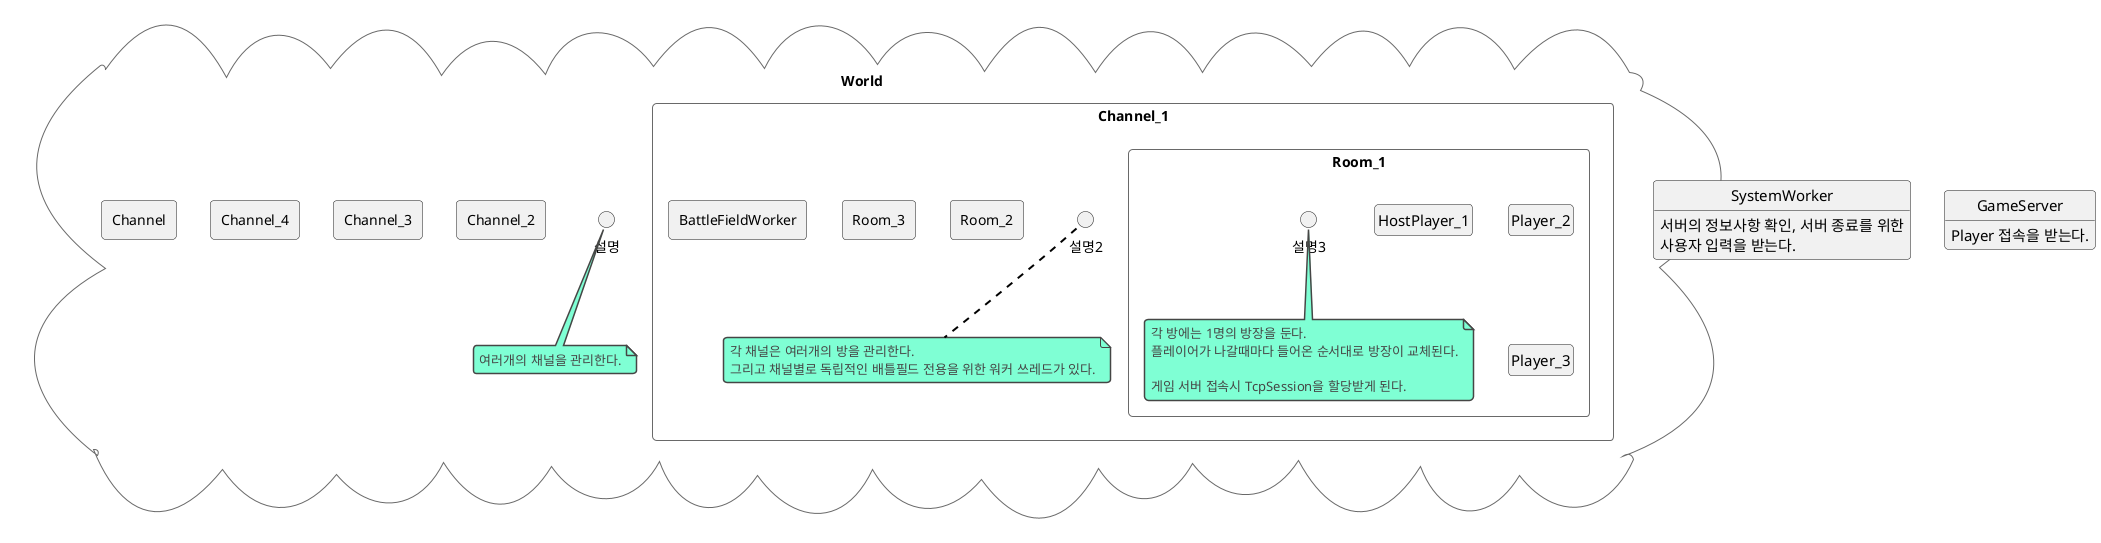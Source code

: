 @startuml

'theme 목록 : https://plantuml.com/ko/theme'
!theme vibrant

'skinparam 목록 : https://plantuml.com/ko/skinparam'
skinparam ClassFontSize 16
skinparam ClassFontColor Black
skinparam ClassAttributeFontSize 15
skinparam ArrowColor Black
skinparam ArrowThickness 2

hide empty methods
hide empty fields
hide circle

cloud World {

    rectangle Channel_1 {
        rectangle Room_1 {
            class HostPlayer_1 {
            }
            class Player_2 {
            }
            class Player_3 {
            }


            circle 설명3
            note bottom of 설명3
                각 방에는 1명의 방장을 둔다.
                플레이어가 나갈때마다 들어온 순서대로 방장이 교체된다.

                게임 서버 접속시 TcpSession을 할당받게 된다.
            end note
        }

        rectangle Room_2 {
        }
        rectangle Room_3 {
        }

        rectangle BattleFieldWorker {
        }
        circle 설명2
        note bottom of 설명2
            각 채널은 여러개의 방을 관리한다.
            그리고 채널별로 독립적인 배틀필드 전용을 위한 워커 쓰레드가 있다.
        end note
    }
    circle 설명
    note bottom of 설명
        여러개의 채널을 관리한다.
    end note


    rectangle Channel_2 {
    }
    rectangle Channel_3 {
    }
    rectangle Channel_4 {
    }
    rectangle Channel... {
    }
}

class SystemWorker {
    서버의 정보사항 확인, 서버 종료를 위한
    사용자 입력을 받는다.
}


class GameServer {
    Player 접속을 받는다.
}


@enduml
